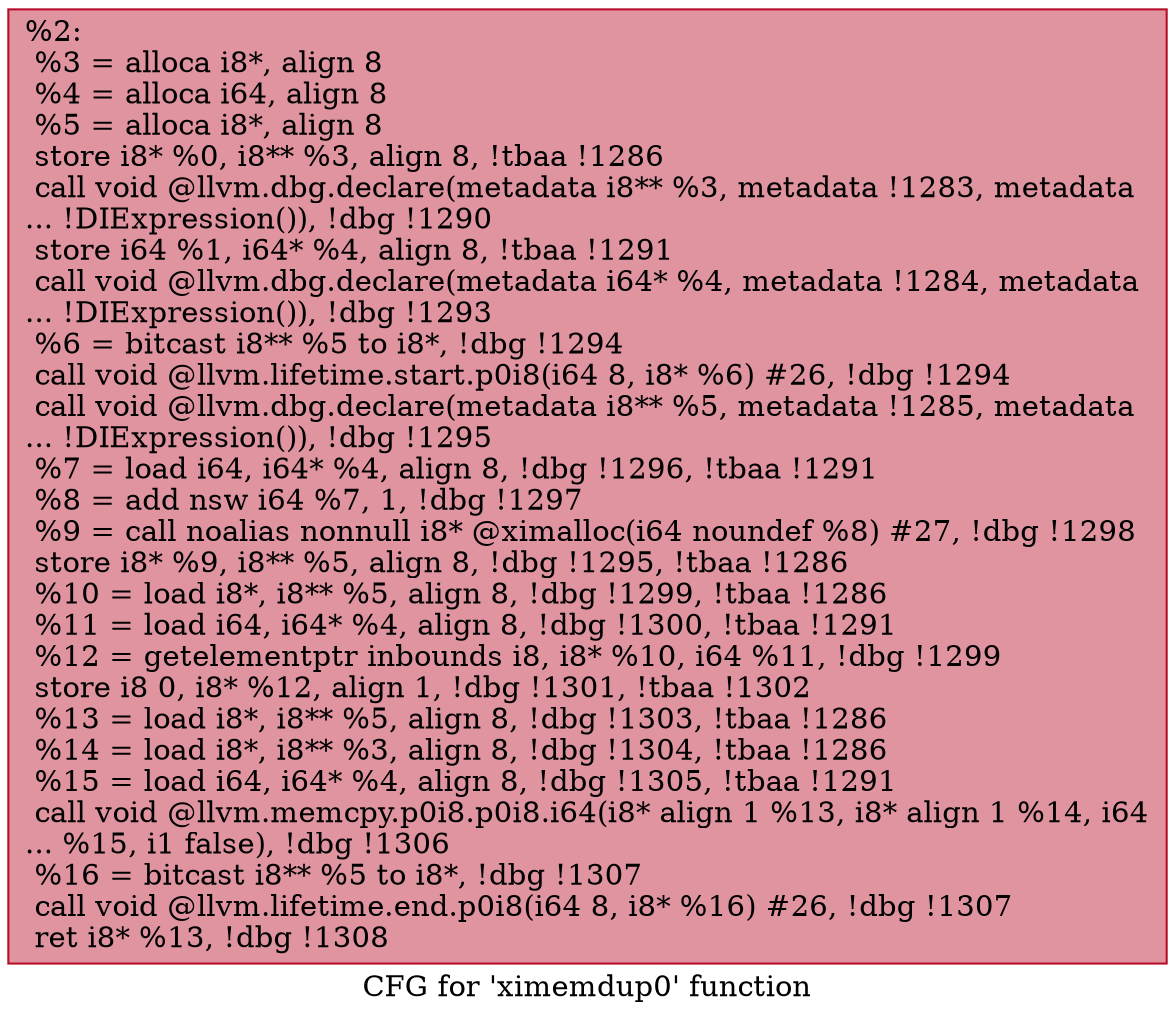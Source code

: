 digraph "CFG for 'ximemdup0' function" {
	label="CFG for 'ximemdup0' function";

	Node0x2738f20 [shape=record,color="#b70d28ff", style=filled, fillcolor="#b70d2870",label="{%2:\l  %3 = alloca i8*, align 8\l  %4 = alloca i64, align 8\l  %5 = alloca i8*, align 8\l  store i8* %0, i8** %3, align 8, !tbaa !1286\l  call void @llvm.dbg.declare(metadata i8** %3, metadata !1283, metadata\l... !DIExpression()), !dbg !1290\l  store i64 %1, i64* %4, align 8, !tbaa !1291\l  call void @llvm.dbg.declare(metadata i64* %4, metadata !1284, metadata\l... !DIExpression()), !dbg !1293\l  %6 = bitcast i8** %5 to i8*, !dbg !1294\l  call void @llvm.lifetime.start.p0i8(i64 8, i8* %6) #26, !dbg !1294\l  call void @llvm.dbg.declare(metadata i8** %5, metadata !1285, metadata\l... !DIExpression()), !dbg !1295\l  %7 = load i64, i64* %4, align 8, !dbg !1296, !tbaa !1291\l  %8 = add nsw i64 %7, 1, !dbg !1297\l  %9 = call noalias nonnull i8* @ximalloc(i64 noundef %8) #27, !dbg !1298\l  store i8* %9, i8** %5, align 8, !dbg !1295, !tbaa !1286\l  %10 = load i8*, i8** %5, align 8, !dbg !1299, !tbaa !1286\l  %11 = load i64, i64* %4, align 8, !dbg !1300, !tbaa !1291\l  %12 = getelementptr inbounds i8, i8* %10, i64 %11, !dbg !1299\l  store i8 0, i8* %12, align 1, !dbg !1301, !tbaa !1302\l  %13 = load i8*, i8** %5, align 8, !dbg !1303, !tbaa !1286\l  %14 = load i8*, i8** %3, align 8, !dbg !1304, !tbaa !1286\l  %15 = load i64, i64* %4, align 8, !dbg !1305, !tbaa !1291\l  call void @llvm.memcpy.p0i8.p0i8.i64(i8* align 1 %13, i8* align 1 %14, i64\l... %15, i1 false), !dbg !1306\l  %16 = bitcast i8** %5 to i8*, !dbg !1307\l  call void @llvm.lifetime.end.p0i8(i64 8, i8* %16) #26, !dbg !1307\l  ret i8* %13, !dbg !1308\l}"];
}
